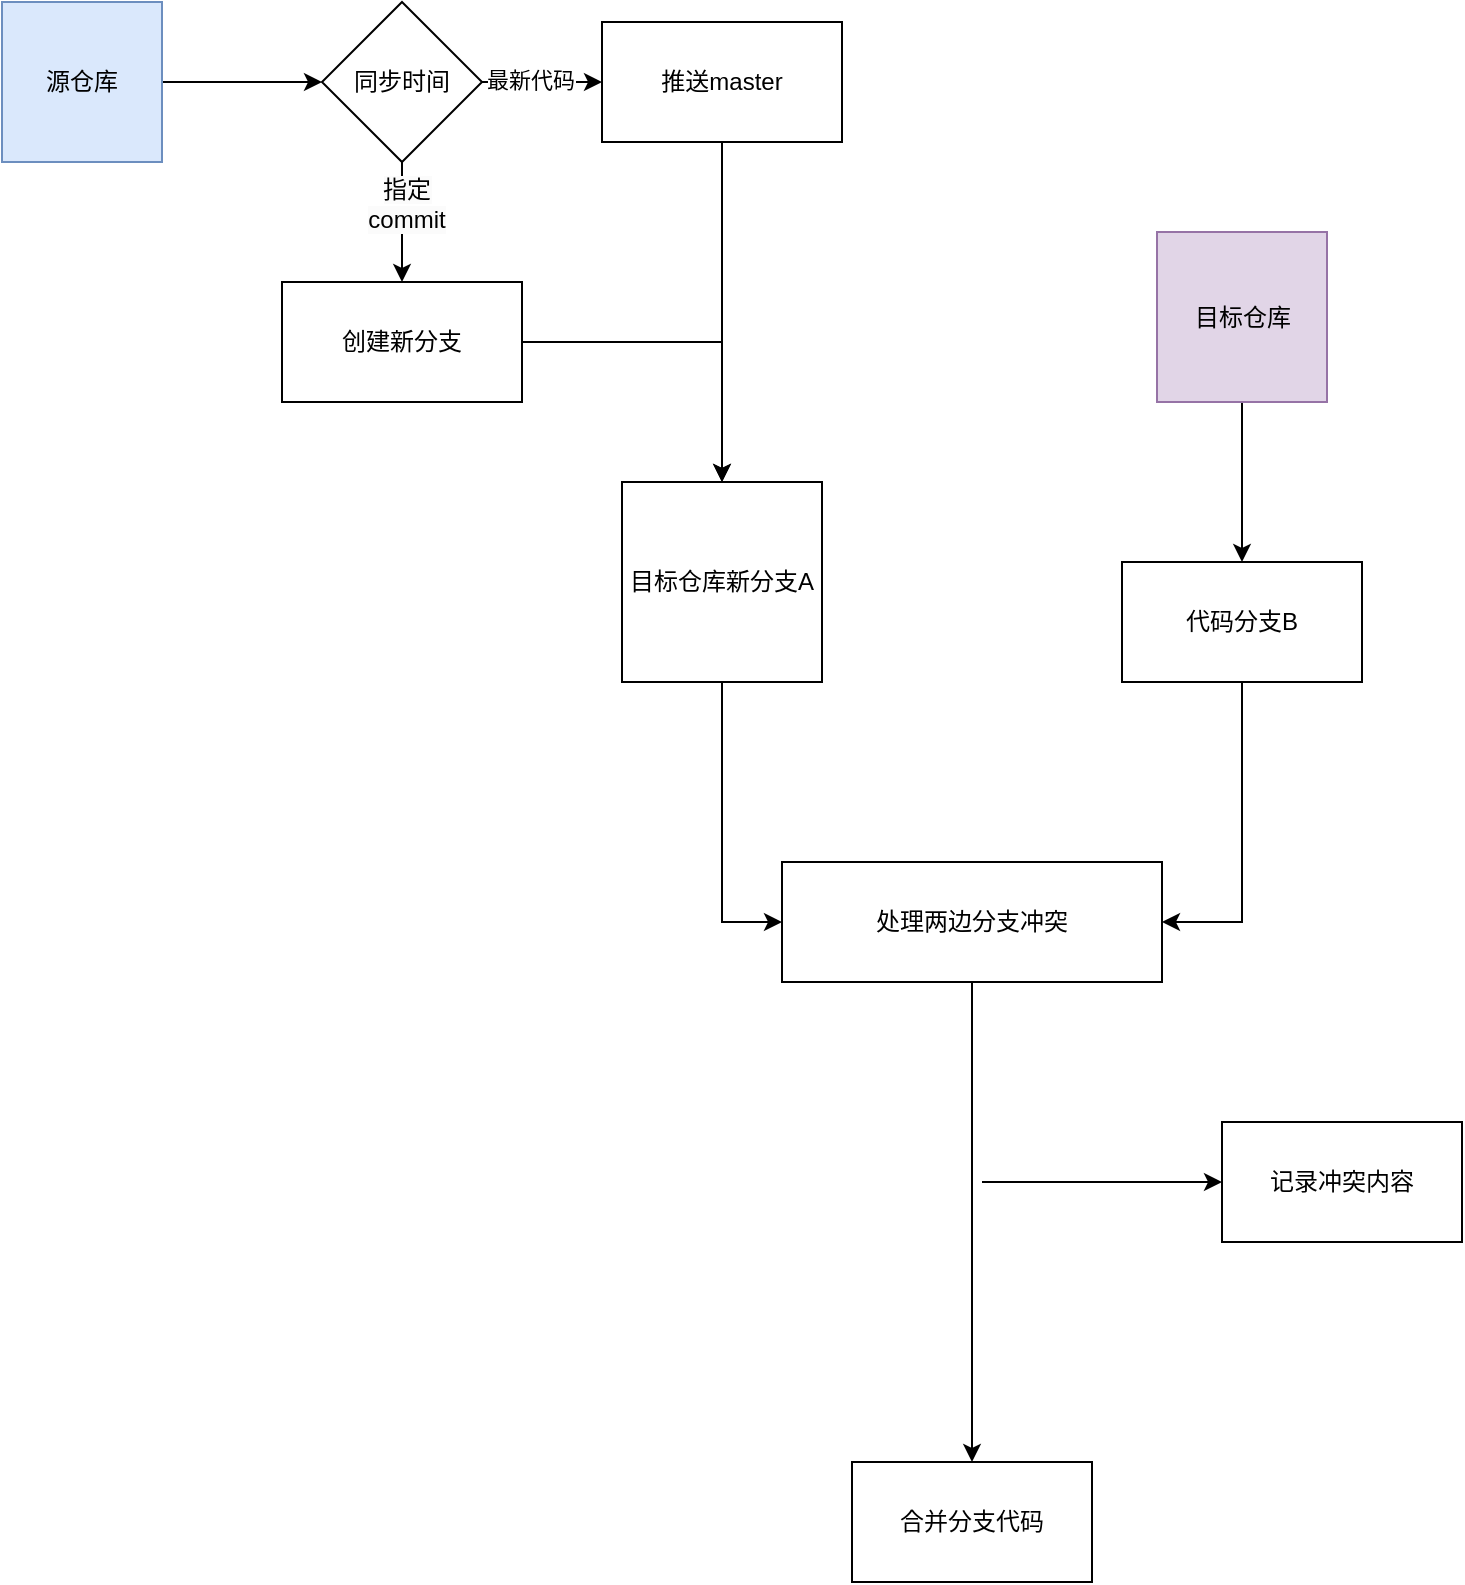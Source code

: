 <mxfile version="24.7.6">
  <diagram name="第 1 页" id="cgoJQQiqgd3eSowmKRmx">
    <mxGraphModel dx="985" dy="826" grid="1" gridSize="10" guides="1" tooltips="1" connect="1" arrows="1" fold="1" page="1" pageScale="1" pageWidth="827" pageHeight="1169" math="0" shadow="0">
      <root>
        <mxCell id="0" />
        <mxCell id="1" parent="0" />
        <mxCell id="b0u7-WHgu-Daa33h_Z_D-3" value="" style="edgeStyle=orthogonalEdgeStyle;rounded=0;orthogonalLoop=1;jettySize=auto;html=1;" edge="1" parent="1" source="b0u7-WHgu-Daa33h_Z_D-1" target="b0u7-WHgu-Daa33h_Z_D-2">
          <mxGeometry relative="1" as="geometry" />
        </mxCell>
        <mxCell id="b0u7-WHgu-Daa33h_Z_D-1" value="源仓库" style="whiteSpace=wrap;html=1;aspect=fixed;labelBackgroundColor=none;fillColor=#dae8fc;strokeColor=#6c8ebf;" vertex="1" parent="1">
          <mxGeometry x="120" y="70" width="80" height="80" as="geometry" />
        </mxCell>
        <mxCell id="b0u7-WHgu-Daa33h_Z_D-5" value="" style="edgeStyle=orthogonalEdgeStyle;rounded=0;orthogonalLoop=1;jettySize=auto;html=1;" edge="1" parent="1" source="b0u7-WHgu-Daa33h_Z_D-2" target="b0u7-WHgu-Daa33h_Z_D-4">
          <mxGeometry relative="1" as="geometry" />
        </mxCell>
        <mxCell id="b0u7-WHgu-Daa33h_Z_D-6" value="最新代码" style="edgeLabel;html=1;align=center;verticalAlign=middle;resizable=0;points=[];" vertex="1" connectable="0" parent="b0u7-WHgu-Daa33h_Z_D-5">
          <mxGeometry x="-0.2" y="1" relative="1" as="geometry">
            <mxPoint as="offset" />
          </mxGeometry>
        </mxCell>
        <mxCell id="b0u7-WHgu-Daa33h_Z_D-8" value="" style="edgeStyle=orthogonalEdgeStyle;rounded=0;orthogonalLoop=1;jettySize=auto;html=1;" edge="1" parent="1" source="b0u7-WHgu-Daa33h_Z_D-2" target="b0u7-WHgu-Daa33h_Z_D-7">
          <mxGeometry relative="1" as="geometry" />
        </mxCell>
        <mxCell id="b0u7-WHgu-Daa33h_Z_D-9" value="&lt;span style=&quot;font-size: 12px; text-wrap: wrap; background-color: rgb(251, 251, 251);&quot;&gt;指定commit&lt;/span&gt;" style="edgeLabel;html=1;align=center;verticalAlign=middle;resizable=0;points=[];" vertex="1" connectable="0" parent="b0u7-WHgu-Daa33h_Z_D-8">
          <mxGeometry x="-0.311" y="2" relative="1" as="geometry">
            <mxPoint as="offset" />
          </mxGeometry>
        </mxCell>
        <mxCell id="b0u7-WHgu-Daa33h_Z_D-2" value="同步时间" style="rhombus;whiteSpace=wrap;html=1;" vertex="1" parent="1">
          <mxGeometry x="280" y="70" width="80" height="80" as="geometry" />
        </mxCell>
        <mxCell id="b0u7-WHgu-Daa33h_Z_D-15" style="edgeStyle=orthogonalEdgeStyle;rounded=0;orthogonalLoop=1;jettySize=auto;html=1;entryX=0.5;entryY=0;entryDx=0;entryDy=0;" edge="1" parent="1" source="b0u7-WHgu-Daa33h_Z_D-4" target="b0u7-WHgu-Daa33h_Z_D-11">
          <mxGeometry relative="1" as="geometry" />
        </mxCell>
        <mxCell id="b0u7-WHgu-Daa33h_Z_D-4" value="推送master" style="whiteSpace=wrap;html=1;" vertex="1" parent="1">
          <mxGeometry x="420" y="80" width="120" height="60" as="geometry" />
        </mxCell>
        <mxCell id="b0u7-WHgu-Daa33h_Z_D-7" value="创建新分支" style="whiteSpace=wrap;html=1;" vertex="1" parent="1">
          <mxGeometry x="260" y="210" width="120" height="60" as="geometry" />
        </mxCell>
        <mxCell id="b0u7-WHgu-Daa33h_Z_D-14" value="" style="edgeStyle=orthogonalEdgeStyle;rounded=0;orthogonalLoop=1;jettySize=auto;html=1;" edge="1" parent="1" source="b0u7-WHgu-Daa33h_Z_D-7" target="b0u7-WHgu-Daa33h_Z_D-11">
          <mxGeometry relative="1" as="geometry">
            <mxPoint x="480" y="360" as="targetPoint" />
            <mxPoint x="380" y="240" as="sourcePoint" />
          </mxGeometry>
        </mxCell>
        <mxCell id="b0u7-WHgu-Daa33h_Z_D-30" style="edgeStyle=orthogonalEdgeStyle;rounded=0;orthogonalLoop=1;jettySize=auto;html=1;entryX=0;entryY=0.5;entryDx=0;entryDy=0;" edge="1" parent="1" source="b0u7-WHgu-Daa33h_Z_D-11" target="b0u7-WHgu-Daa33h_Z_D-19">
          <mxGeometry relative="1" as="geometry" />
        </mxCell>
        <mxCell id="b0u7-WHgu-Daa33h_Z_D-11" value="目标仓库新分支A" style="whiteSpace=wrap;html=1;aspect=fixed;" vertex="1" parent="1">
          <mxGeometry x="430" y="310" width="100" height="100" as="geometry" />
        </mxCell>
        <mxCell id="b0u7-WHgu-Daa33h_Z_D-29" style="edgeStyle=orthogonalEdgeStyle;rounded=0;orthogonalLoop=1;jettySize=auto;html=1;entryX=1;entryY=0.5;entryDx=0;entryDy=0;" edge="1" parent="1" source="b0u7-WHgu-Daa33h_Z_D-18" target="b0u7-WHgu-Daa33h_Z_D-19">
          <mxGeometry relative="1" as="geometry" />
        </mxCell>
        <mxCell id="b0u7-WHgu-Daa33h_Z_D-18" value="代码分支B" style="whiteSpace=wrap;html=1;" vertex="1" parent="1">
          <mxGeometry x="680" y="350" width="120" height="60" as="geometry" />
        </mxCell>
        <mxCell id="b0u7-WHgu-Daa33h_Z_D-25" value="" style="edgeStyle=orthogonalEdgeStyle;rounded=0;orthogonalLoop=1;jettySize=auto;html=1;" edge="1" parent="1" source="b0u7-WHgu-Daa33h_Z_D-19" target="b0u7-WHgu-Daa33h_Z_D-24">
          <mxGeometry relative="1" as="geometry" />
        </mxCell>
        <mxCell id="b0u7-WHgu-Daa33h_Z_D-19" value="处理两边分支冲突" style="rounded=0;whiteSpace=wrap;html=1;" vertex="1" parent="1">
          <mxGeometry x="510" y="500" width="190" height="60" as="geometry" />
        </mxCell>
        <mxCell id="b0u7-WHgu-Daa33h_Z_D-22" value="记录冲突内容" style="whiteSpace=wrap;html=1;rounded=0;" vertex="1" parent="1">
          <mxGeometry x="730" y="630" width="120" height="60" as="geometry" />
        </mxCell>
        <mxCell id="b0u7-WHgu-Daa33h_Z_D-24" value="合并分支代码" style="rounded=0;whiteSpace=wrap;html=1;" vertex="1" parent="1">
          <mxGeometry x="545" y="800" width="120" height="60" as="geometry" />
        </mxCell>
        <mxCell id="b0u7-WHgu-Daa33h_Z_D-28" style="edgeStyle=orthogonalEdgeStyle;rounded=0;orthogonalLoop=1;jettySize=auto;html=1;" edge="1" parent="1" source="b0u7-WHgu-Daa33h_Z_D-27" target="b0u7-WHgu-Daa33h_Z_D-18">
          <mxGeometry relative="1" as="geometry" />
        </mxCell>
        <mxCell id="b0u7-WHgu-Daa33h_Z_D-27" value="目标仓库" style="whiteSpace=wrap;html=1;aspect=fixed;fillColor=#e1d5e7;strokeColor=#9673a6;" vertex="1" parent="1">
          <mxGeometry x="697.5" y="185" width="85" height="85" as="geometry" />
        </mxCell>
        <mxCell id="b0u7-WHgu-Daa33h_Z_D-33" value="" style="endArrow=classic;html=1;rounded=0;entryX=0;entryY=0.5;entryDx=0;entryDy=0;" edge="1" parent="1" target="b0u7-WHgu-Daa33h_Z_D-22">
          <mxGeometry width="50" height="50" relative="1" as="geometry">
            <mxPoint x="610" y="660" as="sourcePoint" />
            <mxPoint x="620" y="580" as="targetPoint" />
          </mxGeometry>
        </mxCell>
      </root>
    </mxGraphModel>
  </diagram>
</mxfile>
